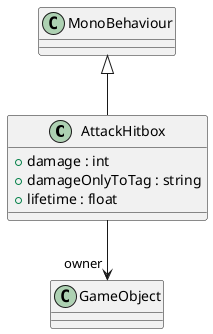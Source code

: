 @startuml
class AttackHitbox {
    + damage : int
    + damageOnlyToTag : string
    + lifetime : float
}
MonoBehaviour <|-- AttackHitbox
AttackHitbox --> "owner" GameObject
@enduml
